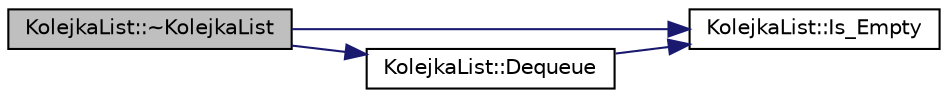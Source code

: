 digraph G
{
  edge [fontname="Helvetica",fontsize="10",labelfontname="Helvetica",labelfontsize="10"];
  node [fontname="Helvetica",fontsize="10",shape=record];
  rankdir="LR";
  Node1 [label="KolejkaList::~KolejkaList",height=0.2,width=0.4,color="black", fillcolor="grey75", style="filled" fontcolor="black"];
  Node1 -> Node2 [color="midnightblue",fontsize="10",style="solid"];
  Node2 [label="KolejkaList::Is_Empty",height=0.2,width=0.4,color="black", fillcolor="white", style="filled",URL="$class_kolejka_list.html#a01e25ebc413dd553b7fa0f966fa2c2c8",tooltip="Sprawdzanie czy kolejka jest pusta."];
  Node1 -> Node3 [color="midnightblue",fontsize="10",style="solid"];
  Node3 [label="KolejkaList::Dequeue",height=0.2,width=0.4,color="black", fillcolor="white", style="filled",URL="$class_kolejka_list.html#a810a6df9b3fa88cd8fe0716ef40c5147",tooltip="Zdejmowanie elementu z kolejki."];
  Node3 -> Node2 [color="midnightblue",fontsize="10",style="solid"];
}
